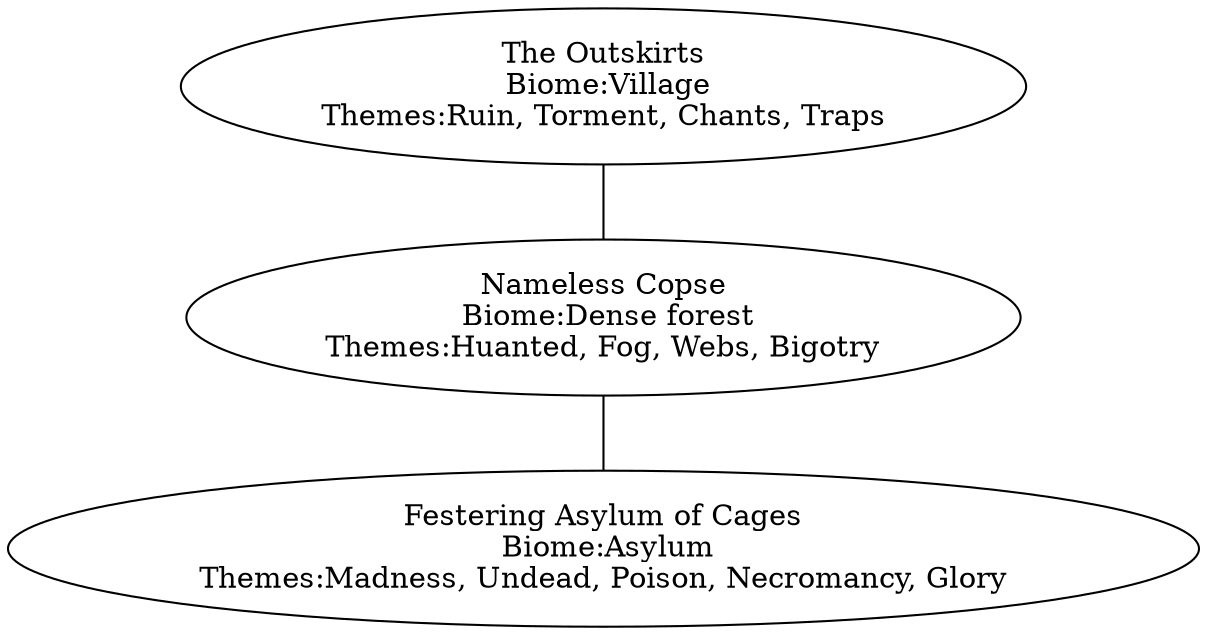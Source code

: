 // Region Map
digraph regions {
	"The Outskirts" [label="The Outskirts
 Biome:Village
Themes:Ruin, Torment, Chants, Traps" href="The Outskirts_map.html"]
	"The Outskirts" -> "Nameless Copse" [dir=none]
	"Nameless Copse" [label="Nameless Copse
 Biome:Dense forest
Themes:Huanted, Fog, Webs, Bigotry" href="Nameless Copse_map.html"]
	"Nameless Copse" -> "Festering Asylum of Cages" [dir=none]
	"Festering Asylum of Cages" [label="Festering Asylum of Cages
 Biome:Asylum
Themes:Madness, Undead, Poison, Necromancy, Glory" href="Festering Asylum of Cages_map.html"]
}
